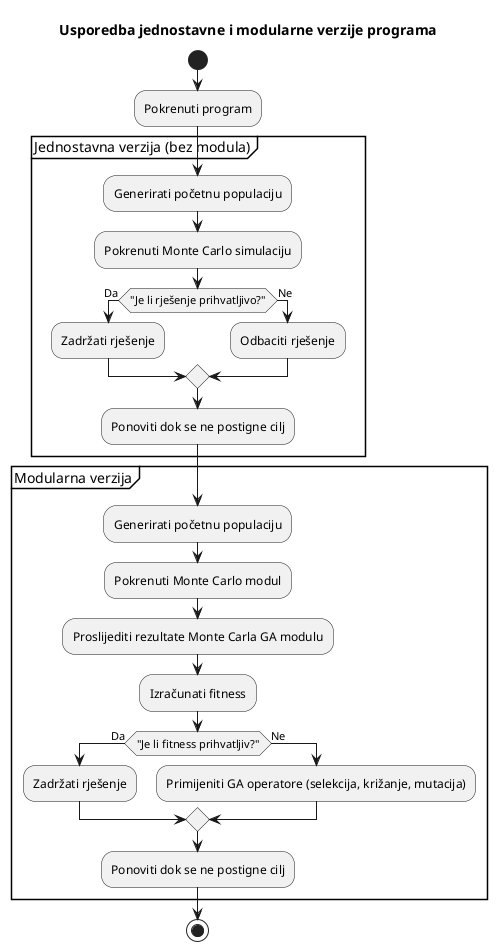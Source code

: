 @startuml
title Usporedba jednostavne i modularne verzije programa

start

:Pokrenuti program;

partition "Jednostavna verzija (bez modula)" {
    :Generirati početnu populaciju;
    :Pokrenuti Monte Carlo simulaciju;
    if ("Je li rješenje prihvatljivo?") then (Da)
        :Zadržati rješenje;
    else (Ne)
        :Odbaciti rješenje;
    endif
    :Ponoviti dok se ne postigne cilj;
}

partition "Modularna verzija" {
    :Generirati početnu populaciju;
    :Pokrenuti Monte Carlo modul;
    :Proslijediti rezultate Monte Carla GA modulu;
    :Izračunati fitness;
    if ("Je li fitness prihvatljiv?") then (Da)
        :Zadržati rješenje;
    else (Ne)
        :Primijeniti GA operatore (selekcija, križanje, mutacija);
    endif
    :Ponoviti dok se ne postigne cilj;
}

stop
@enduml

